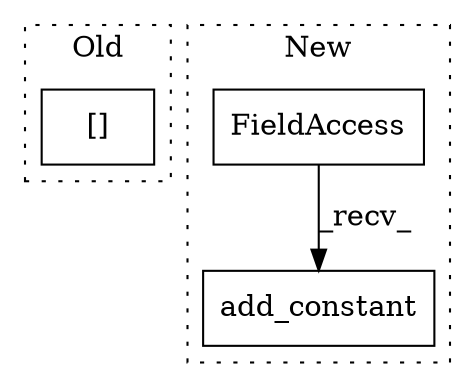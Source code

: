 digraph G {
subgraph cluster0 {
1 [label="[]" a="2" s="10228,10267" l="12,1" shape="box"];
label = "Old";
style="dotted";
}
subgraph cluster1 {
2 [label="add_constant" a="32" s="9379,9411" l="13,1" shape="box"];
3 [label="FieldAccess" a="22" s="9364" l="14" shape="box"];
label = "New";
style="dotted";
}
3 -> 2 [label="_recv_"];
}